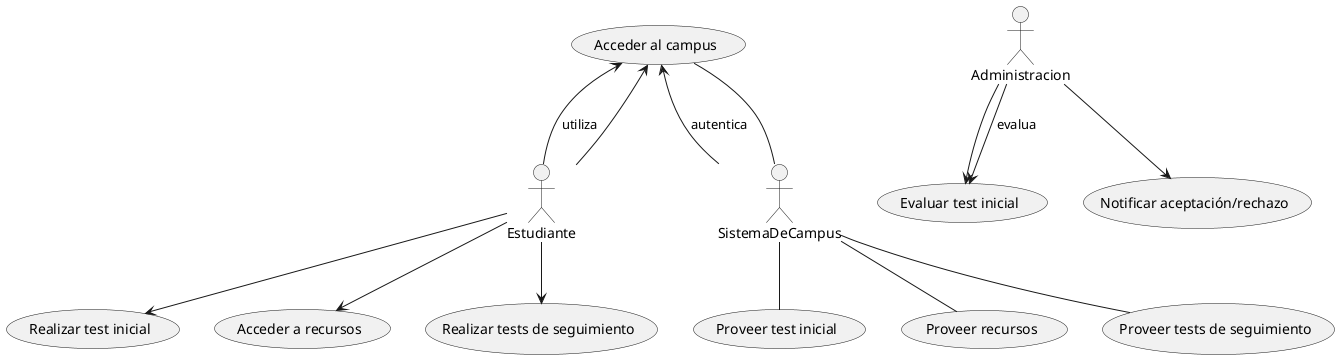 @startuml
actor Estudiante
actor Administracion
actor SistemaDeCampus as Sistema

Estudiante --> (Acceder al campus)
Estudiante --> (Realizar test inicial)
Estudiante --> (Acceder a recursos)
Estudiante --> (Realizar tests de seguimiento)

Administracion --> (Evaluar test inicial)
Administracion --> (Notificar aceptación/rechazo)

(Sistema) -- (Acceder al campus)
(Sistema) -- (Proveer test inicial)
(Sistema) -- (Proveer recursos)
(Sistema) -- (Proveer tests de seguimiento)

Estudiante -left-> (Acceder al campus): utiliza
(Sistema) -up-> (Acceder al campus): autentica
Administracion -down-> (Evaluar test inicial): evalua
@enduml
